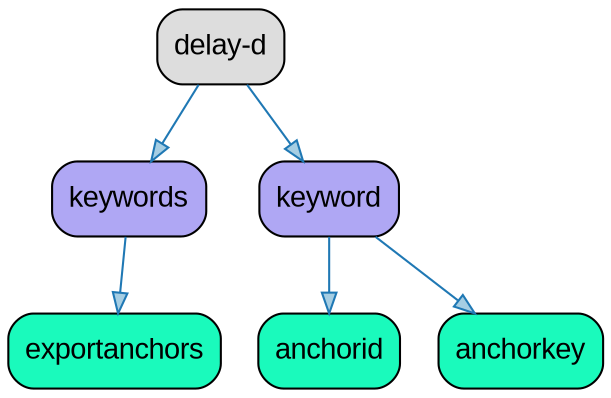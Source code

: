 // DITA Domain delay-d
strict digraph {
				
  // Root node
  
	"delay-d" [label ="delay-d" fontname="Arial" shape="Mrecord" style="filled"  fillcolor="#DDDDDD"]
			
  // Other nodes
      
	"keywords" [label ="keywords" fontname="Arial" shape="Mrecord" style="filled"  fillcolor="#AFA7F4"]
         
	"exportanchors" [label ="exportanchors" fontname="Arial" shape="Mrecord" style="filled"  fillcolor="#1AFABC"]
      
      
	"keyword" [label ="keyword" fontname="Arial" shape="Mrecord" style="filled"  fillcolor="#AFA7F4"]
         
	"anchorid" [label ="anchorid" fontname="Arial" shape="Mrecord" style="filled"  fillcolor="#1AFABC"]
         
	"anchorkey" [label ="anchorkey" fontname="Arial" shape="Mrecord" style="filled"  fillcolor="#1AFABC"]
      
   
  // Edges
      
	"delay-d" -> "keywords" [fillcolor="#a6cee3" color="#1f78b4"]
         
	"keywords" -> "exportanchors" [fillcolor="#a6cee3" color="#1f78b4"]
      
      
	"delay-d" -> "keyword" [fillcolor="#a6cee3" color="#1f78b4"]
         
	"keyword" -> "anchorid" [fillcolor="#a6cee3" color="#1f78b4"]
         
	"keyword" -> "anchorkey" [fillcolor="#a6cee3" color="#1f78b4"]
      
   }